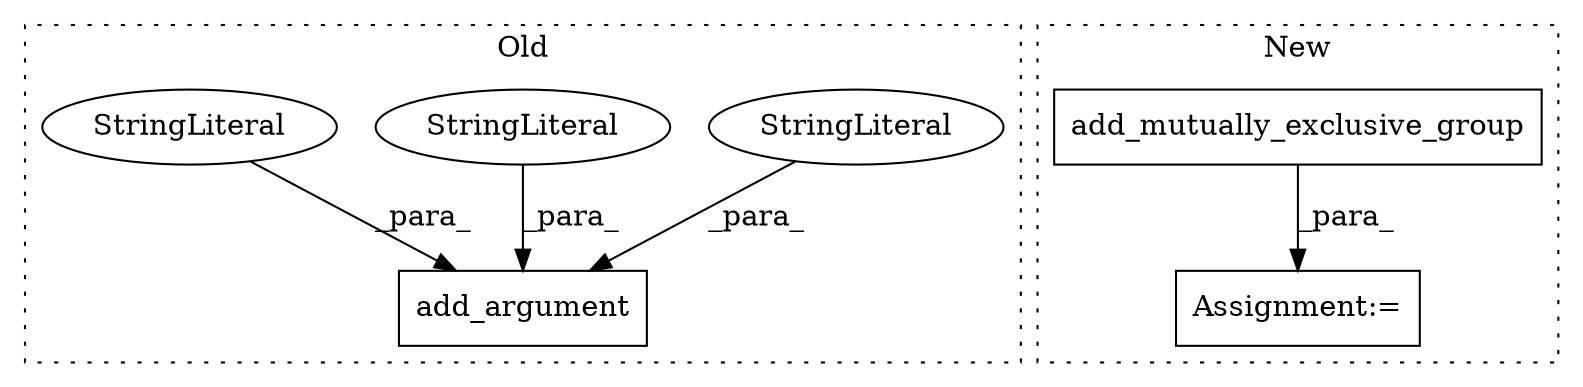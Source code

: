 digraph G {
subgraph cluster0 {
1 [label="add_argument" a="32" s="6438,6515" l="13,1" shape="box"];
4 [label="StringLiteral" a="45" s="6495" l="12" shape="ellipse"];
5 [label="StringLiteral" a="45" s="6461" l="33" shape="ellipse"];
6 [label="StringLiteral" a="45" s="6508" l="7" shape="ellipse"];
label = "Old";
style="dotted";
}
subgraph cluster1 {
2 [label="add_mutually_exclusive_group" a="32" s="7171,7208" l="29,1" shape="box"];
3 [label="Assignment:=" a="7" s="7164" l="1" shape="box"];
label = "New";
style="dotted";
}
2 -> 3 [label="_para_"];
4 -> 1 [label="_para_"];
5 -> 1 [label="_para_"];
6 -> 1 [label="_para_"];
}